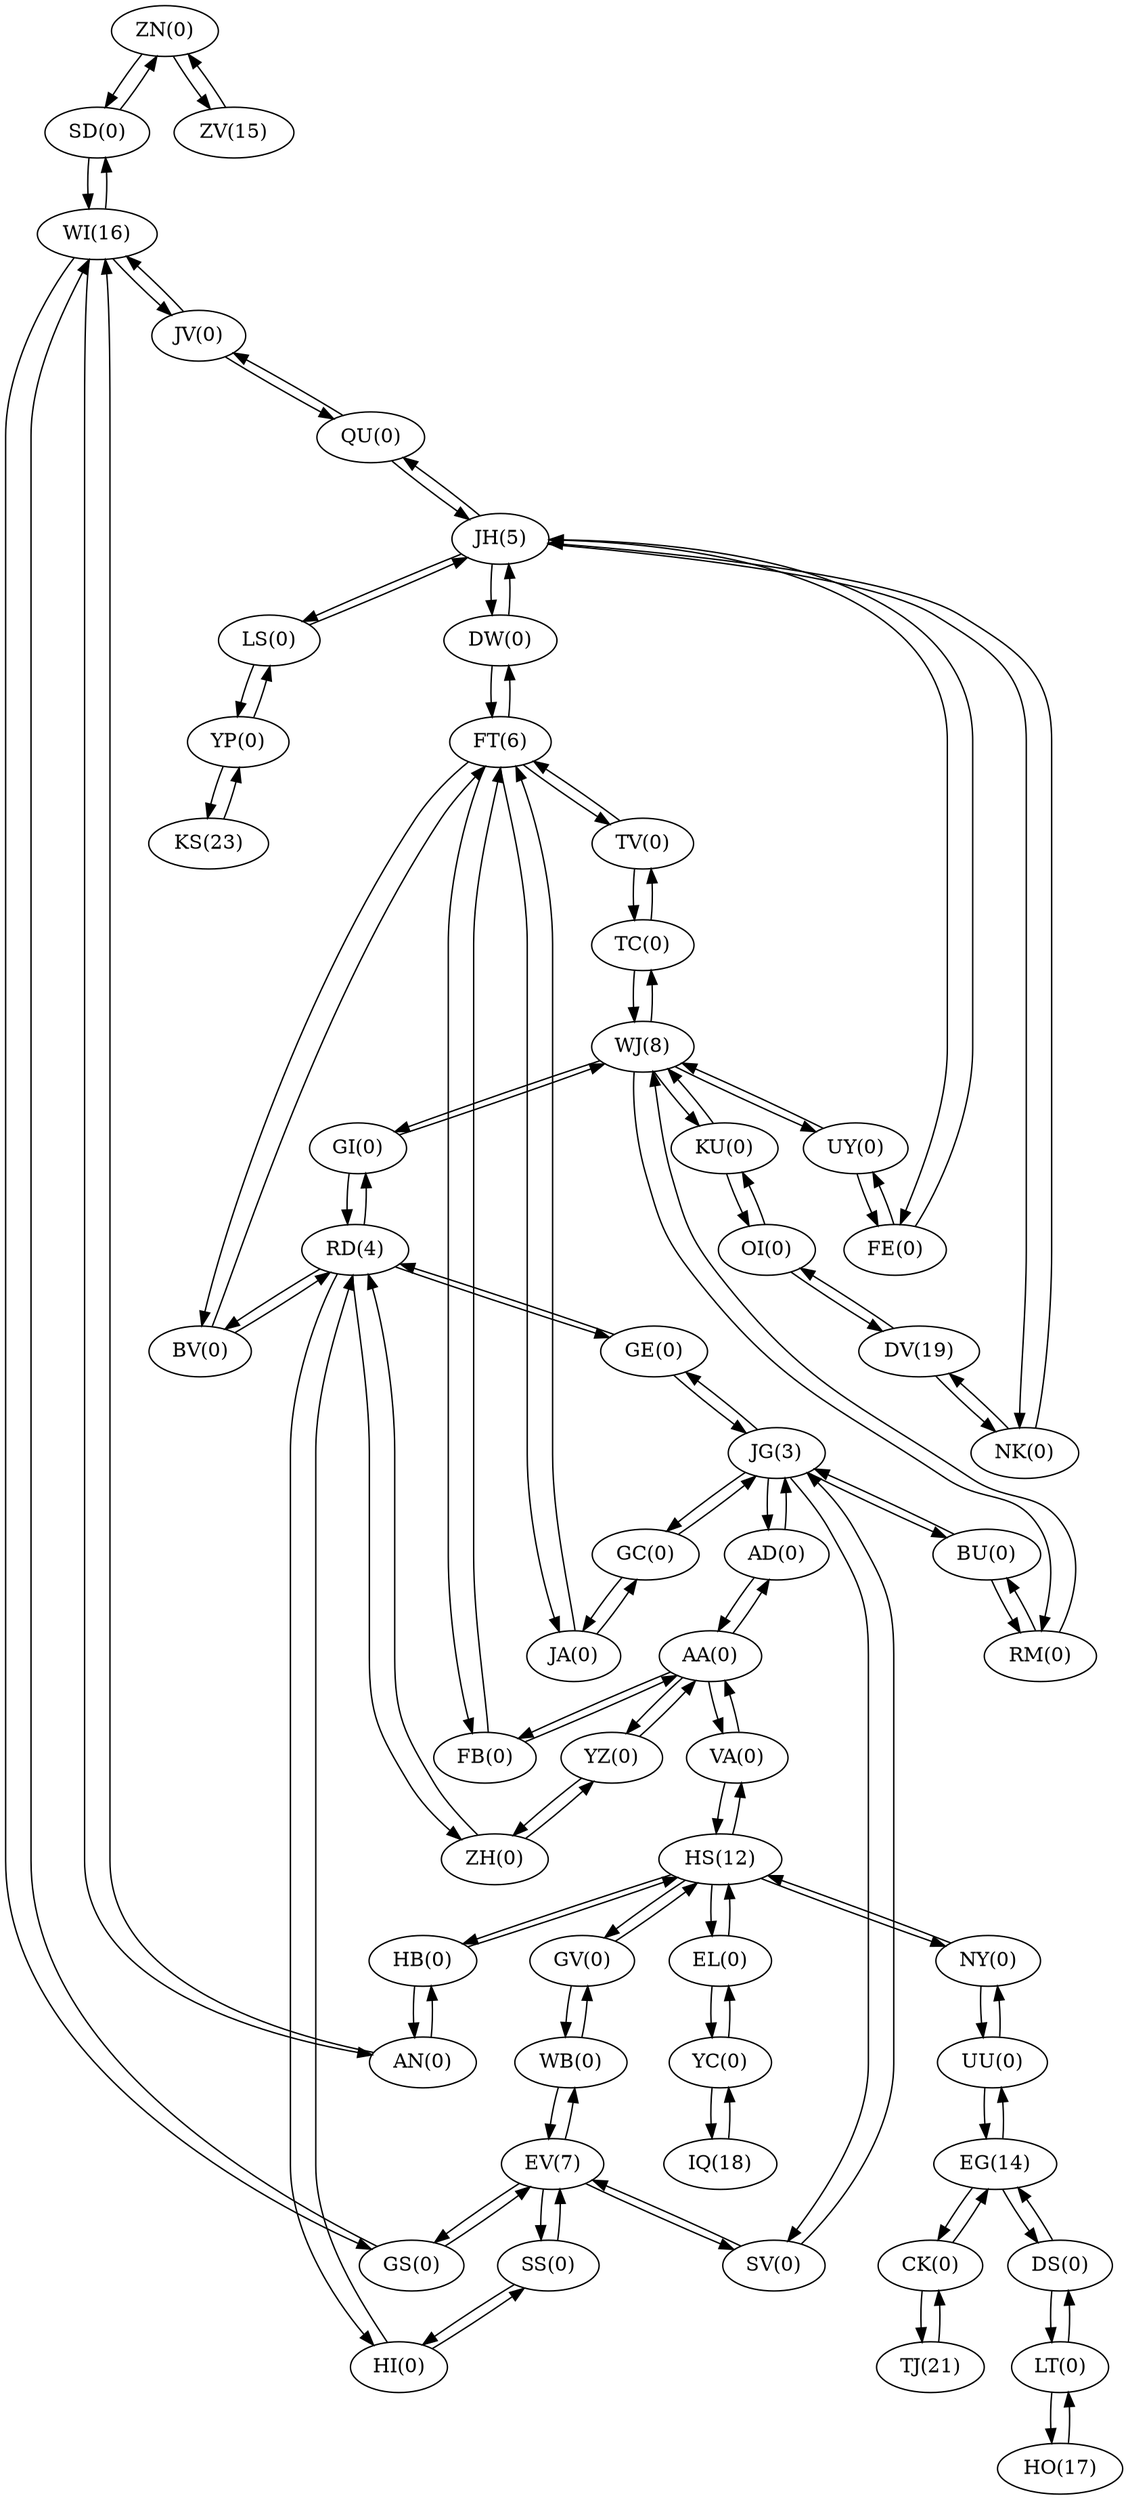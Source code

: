 digraph g {
"ZN(0)" -> "SD(0)";
"ZN(0)" -> "ZV(15)";
"HO(17)" -> "LT(0)";
"FT(6)" -> "DW(0)";
"FT(6)" -> "BV(0)";
"FT(6)" -> "JA(0)";
"FT(6)" -> "FB(0)";
"FT(6)" -> "TV(0)";
"AD(0)" -> "AA(0)";
"AD(0)" -> "JG(3)";
"GE(0)" -> "JG(3)";
"GE(0)" -> "RD(4)";
"GI(0)" -> "WJ(8)";
"GI(0)" -> "RD(4)";
"RM(0)" -> "BU(0)";
"RM(0)" -> "WJ(8)";
"GV(0)" -> "WB(0)";
"GV(0)" -> "HS(12)";
"VA(0)" -> "AA(0)";
"VA(0)" -> "HS(12)";
"TJ(21)" -> "CK(0)";
"WB(0)" -> "GV(0)";
"WB(0)" -> "EV(7)";
"DV(19)" -> "OI(0)";
"DV(19)" -> "NK(0)";
"EL(0)" -> "HS(12)";
"EL(0)" -> "YC(0)";
"KU(0)" -> "WJ(8)";
"KU(0)" -> "OI(0)";
"WI(16)" -> "SD(0)";
"WI(16)" -> "AN(0)";
"WI(16)" -> "GS(0)";
"WI(16)" -> "JV(0)";
"JG(3)" -> "SV(0)";
"JG(3)" -> "BU(0)";
"JG(3)" -> "GC(0)";
"JG(3)" -> "GE(0)";
"JG(3)" -> "AD(0)";
"TC(0)" -> "TV(0)";
"TC(0)" -> "WJ(8)";
"GC(0)" -> "JG(3)";
"GC(0)" -> "JA(0)";
"LS(0)" -> "JH(5)";
"LS(0)" -> "YP(0)";
"OI(0)" -> "KU(0)";
"OI(0)" -> "DV(19)";
"ZH(0)" -> "YZ(0)";
"ZH(0)" -> "RD(4)";
"YZ(0)" -> "ZH(0)";
"YZ(0)" -> "AA(0)";
"YP(0)" -> "KS(23)";
"YP(0)" -> "LS(0)";
"CK(0)" -> "EG(14)";
"CK(0)" -> "TJ(21)";
"NY(0)" -> "HS(12)";
"NY(0)" -> "UU(0)";
"IQ(18)" -> "YC(0)";
"HI(0)" -> "SS(0)";
"HI(0)" -> "RD(4)";
"DW(0)" -> "FT(6)";
"DW(0)" -> "JH(5)";
"EV(7)" -> "SV(0)";
"EV(7)" -> "WB(0)";
"EV(7)" -> "SS(0)";
"EV(7)" -> "GS(0)";
"SV(0)" -> "JG(3)";
"SV(0)" -> "EV(7)";
"BU(0)" -> "JG(3)";
"BU(0)" -> "RM(0)";
"GS(0)" -> "EV(7)";
"GS(0)" -> "WI(16)";
"UY(0)" -> "WJ(8)";
"UY(0)" -> "FE(0)";
"AA(0)" -> "VA(0)";
"AA(0)" -> "YZ(0)";
"AA(0)" -> "AD(0)";
"AA(0)" -> "FB(0)";
"SD(0)" -> "WI(16)";
"SD(0)" -> "ZN(0)";
"KS(23)" -> "YP(0)";
"RD(4)" -> "GI(0)";
"RD(4)" -> "HI(0)";
"RD(4)" -> "BV(0)";
"RD(4)" -> "ZH(0)";
"RD(4)" -> "GE(0)";
"ZV(15)" -> "ZN(0)";
"HB(0)" -> "HS(12)";
"HB(0)" -> "AN(0)";
"UU(0)" -> "EG(14)";
"UU(0)" -> "NY(0)";
"SS(0)" -> "HI(0)";
"SS(0)" -> "EV(7)";
"HS(12)" -> "HB(0)";
"HS(12)" -> "EL(0)";
"HS(12)" -> "VA(0)";
"HS(12)" -> "GV(0)";
"HS(12)" -> "NY(0)";
"LT(0)" -> "DS(0)";
"LT(0)" -> "HO(17)";
"JH(5)" -> "LS(0)";
"JH(5)" -> "FE(0)";
"JH(5)" -> "QU(0)";
"JH(5)" -> "NK(0)";
"JH(5)" -> "DW(0)";
"AN(0)" -> "HB(0)";
"AN(0)" -> "WI(16)";
"NK(0)" -> "DV(19)";
"NK(0)" -> "JH(5)";
"JA(0)" -> "GC(0)";
"JA(0)" -> "FT(6)";
"EG(14)" -> "CK(0)";
"EG(14)" -> "UU(0)";
"EG(14)" -> "DS(0)";
"JV(0)" -> "QU(0)";
"JV(0)" -> "WI(16)";
"WJ(8)" -> "GI(0)";
"WJ(8)" -> "RM(0)";
"WJ(8)" -> "KU(0)";
"WJ(8)" -> "UY(0)";
"WJ(8)" -> "TC(0)";
"FE(0)" -> "JH(5)";
"FE(0)" -> "UY(0)";
"TV(0)" -> "FT(6)";
"TV(0)" -> "TC(0)";
"YC(0)" -> "IQ(18)";
"YC(0)" -> "EL(0)";
"QU(0)" -> "JV(0)";
"QU(0)" -> "JH(5)";
"DS(0)" -> "LT(0)";
"DS(0)" -> "EG(14)";
"BV(0)" -> "FT(6)";
"BV(0)" -> "RD(4)";
"FB(0)" -> "AA(0)";
"FB(0)" -> "FT(6)";
}